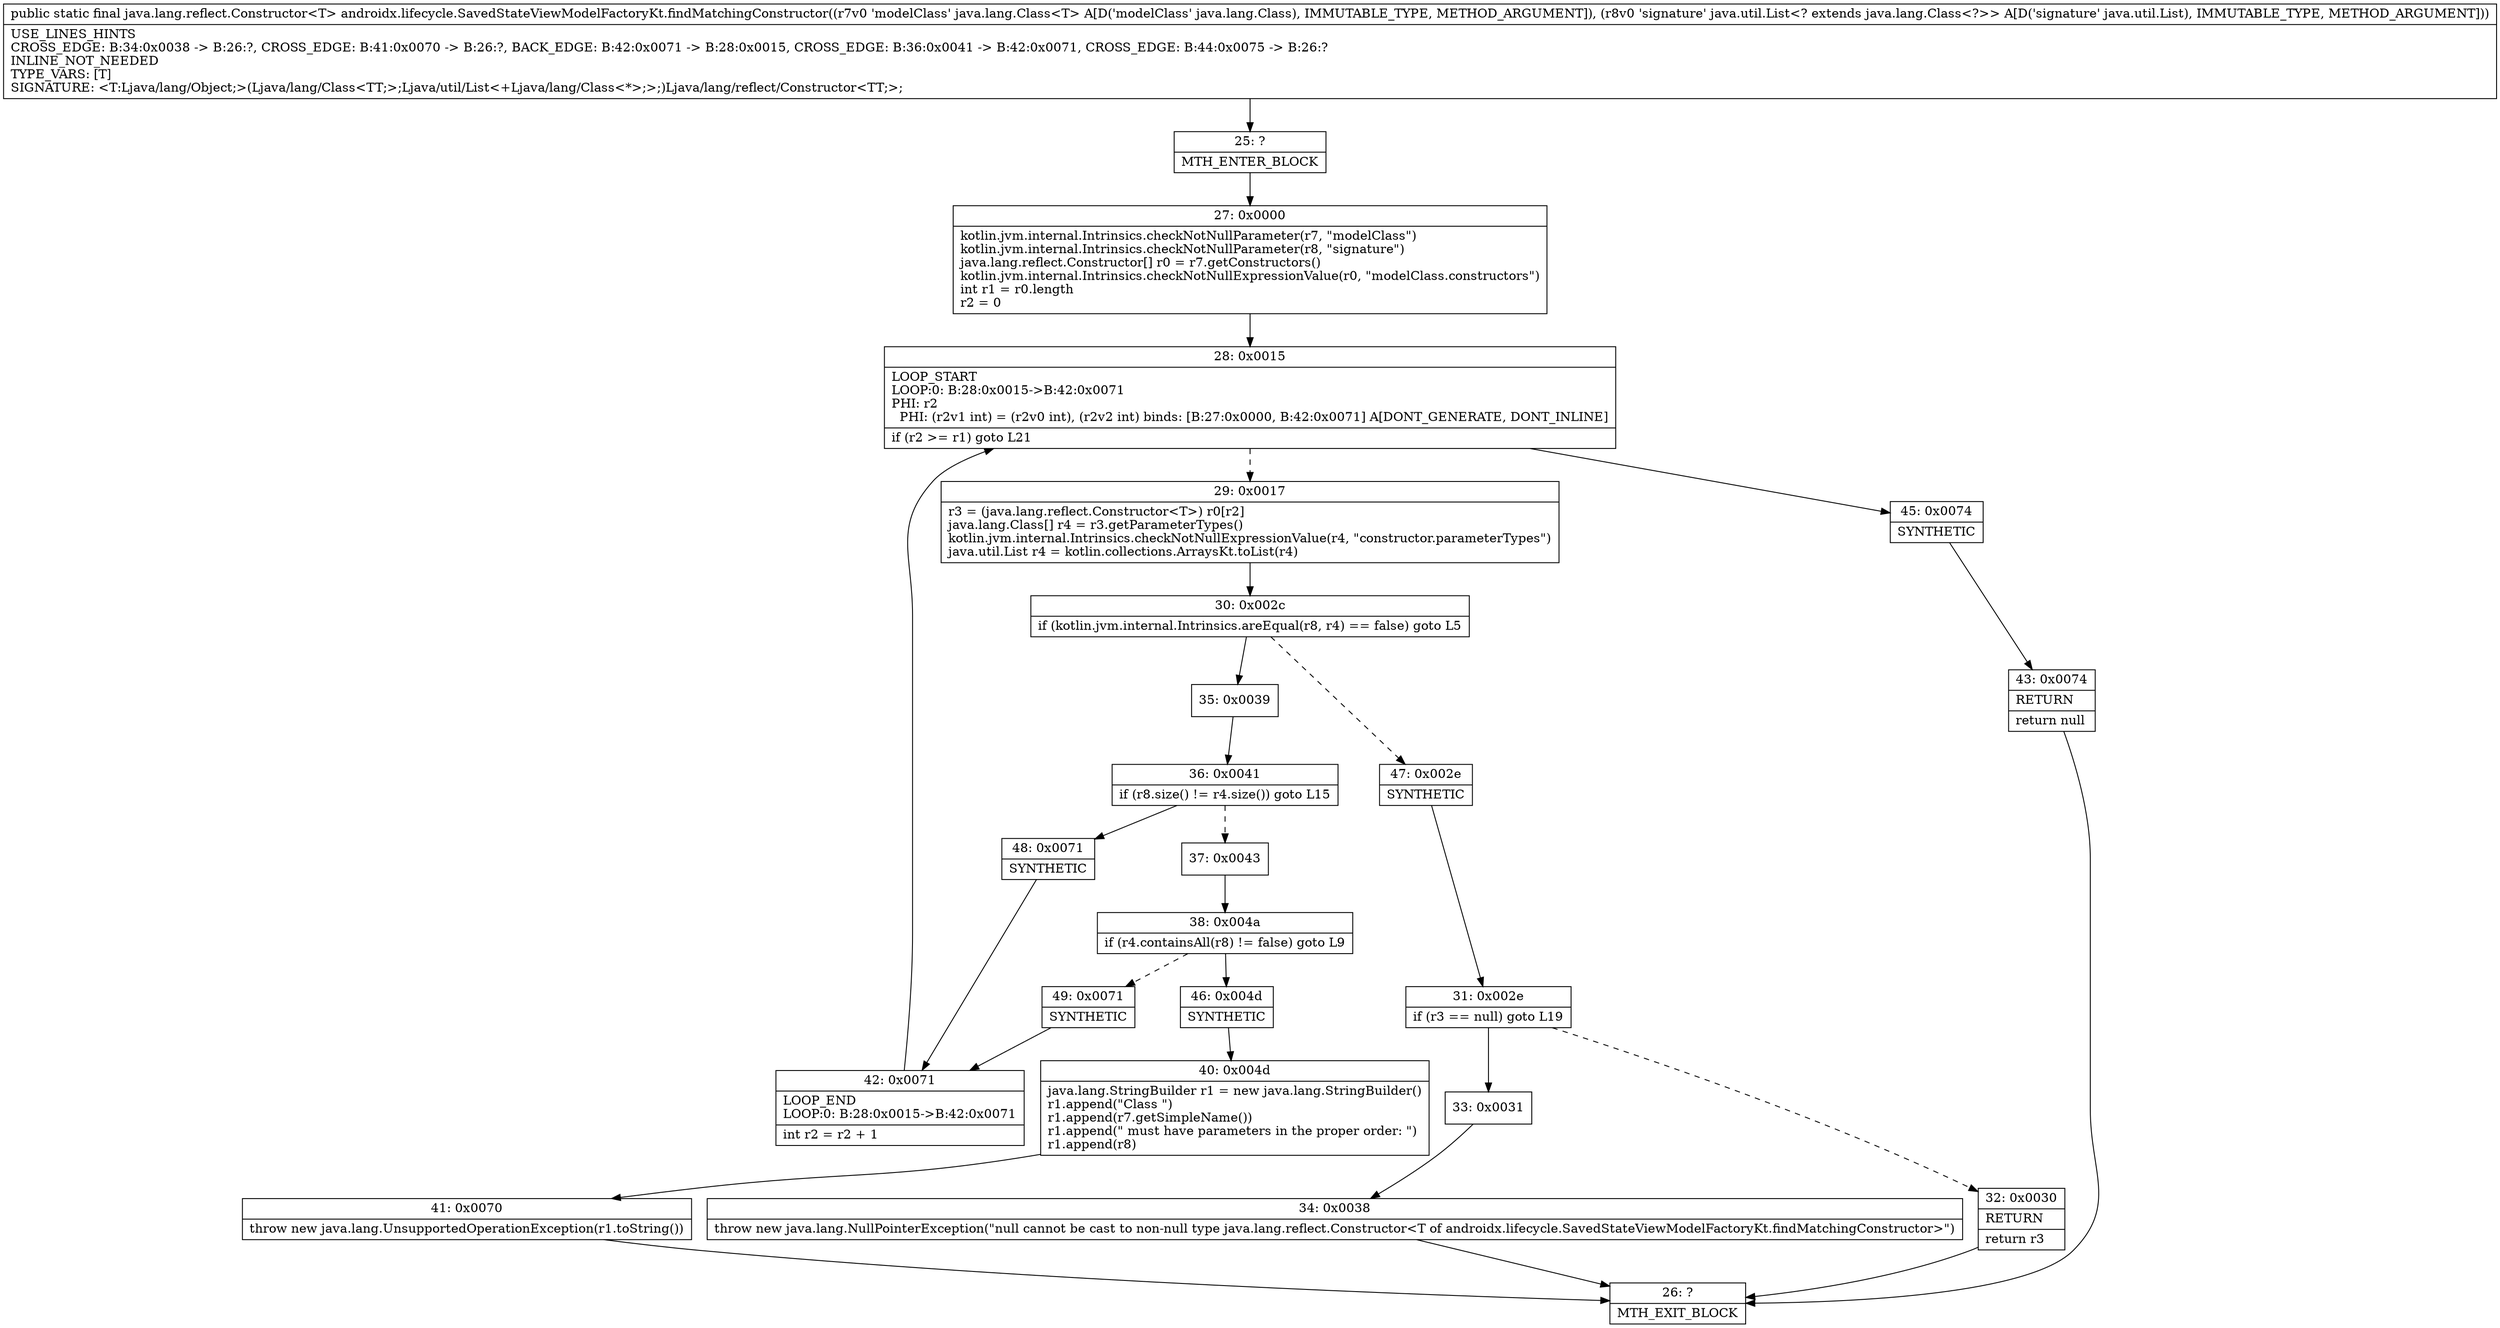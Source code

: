 digraph "CFG forandroidx.lifecycle.SavedStateViewModelFactoryKt.findMatchingConstructor(Ljava\/lang\/Class;Ljava\/util\/List;)Ljava\/lang\/reflect\/Constructor;" {
Node_25 [shape=record,label="{25\:\ ?|MTH_ENTER_BLOCK\l}"];
Node_27 [shape=record,label="{27\:\ 0x0000|kotlin.jvm.internal.Intrinsics.checkNotNullParameter(r7, \"modelClass\")\lkotlin.jvm.internal.Intrinsics.checkNotNullParameter(r8, \"signature\")\ljava.lang.reflect.Constructor[] r0 = r7.getConstructors()\lkotlin.jvm.internal.Intrinsics.checkNotNullExpressionValue(r0, \"modelClass.constructors\")\lint r1 = r0.length\lr2 = 0\l}"];
Node_28 [shape=record,label="{28\:\ 0x0015|LOOP_START\lLOOP:0: B:28:0x0015\-\>B:42:0x0071\lPHI: r2 \l  PHI: (r2v1 int) = (r2v0 int), (r2v2 int) binds: [B:27:0x0000, B:42:0x0071] A[DONT_GENERATE, DONT_INLINE]\l|if (r2 \>= r1) goto L21\l}"];
Node_29 [shape=record,label="{29\:\ 0x0017|r3 = (java.lang.reflect.Constructor\<T\>) r0[r2]\ljava.lang.Class[] r4 = r3.getParameterTypes()\lkotlin.jvm.internal.Intrinsics.checkNotNullExpressionValue(r4, \"constructor.parameterTypes\")\ljava.util.List r4 = kotlin.collections.ArraysKt.toList(r4)\l}"];
Node_30 [shape=record,label="{30\:\ 0x002c|if (kotlin.jvm.internal.Intrinsics.areEqual(r8, r4) == false) goto L5\l}"];
Node_35 [shape=record,label="{35\:\ 0x0039}"];
Node_36 [shape=record,label="{36\:\ 0x0041|if (r8.size() != r4.size()) goto L15\l}"];
Node_37 [shape=record,label="{37\:\ 0x0043}"];
Node_38 [shape=record,label="{38\:\ 0x004a|if (r4.containsAll(r8) != false) goto L9\l}"];
Node_46 [shape=record,label="{46\:\ 0x004d|SYNTHETIC\l}"];
Node_40 [shape=record,label="{40\:\ 0x004d|java.lang.StringBuilder r1 = new java.lang.StringBuilder()\lr1.append(\"Class \")\lr1.append(r7.getSimpleName())\lr1.append(\" must have parameters in the proper order: \")\lr1.append(r8)\l}"];
Node_41 [shape=record,label="{41\:\ 0x0070|throw new java.lang.UnsupportedOperationException(r1.toString())\l}"];
Node_26 [shape=record,label="{26\:\ ?|MTH_EXIT_BLOCK\l}"];
Node_49 [shape=record,label="{49\:\ 0x0071|SYNTHETIC\l}"];
Node_42 [shape=record,label="{42\:\ 0x0071|LOOP_END\lLOOP:0: B:28:0x0015\-\>B:42:0x0071\l|int r2 = r2 + 1\l}"];
Node_48 [shape=record,label="{48\:\ 0x0071|SYNTHETIC\l}"];
Node_47 [shape=record,label="{47\:\ 0x002e|SYNTHETIC\l}"];
Node_31 [shape=record,label="{31\:\ 0x002e|if (r3 == null) goto L19\l}"];
Node_32 [shape=record,label="{32\:\ 0x0030|RETURN\l|return r3\l}"];
Node_33 [shape=record,label="{33\:\ 0x0031}"];
Node_34 [shape=record,label="{34\:\ 0x0038|throw new java.lang.NullPointerException(\"null cannot be cast to non\-null type java.lang.reflect.Constructor\<T of androidx.lifecycle.SavedStateViewModelFactoryKt.findMatchingConstructor\>\")\l}"];
Node_45 [shape=record,label="{45\:\ 0x0074|SYNTHETIC\l}"];
Node_43 [shape=record,label="{43\:\ 0x0074|RETURN\l|return null\l}"];
MethodNode[shape=record,label="{public static final java.lang.reflect.Constructor\<T\> androidx.lifecycle.SavedStateViewModelFactoryKt.findMatchingConstructor((r7v0 'modelClass' java.lang.Class\<T\> A[D('modelClass' java.lang.Class), IMMUTABLE_TYPE, METHOD_ARGUMENT]), (r8v0 'signature' java.util.List\<? extends java.lang.Class\<?\>\> A[D('signature' java.util.List), IMMUTABLE_TYPE, METHOD_ARGUMENT]))  | USE_LINES_HINTS\lCROSS_EDGE: B:34:0x0038 \-\> B:26:?, CROSS_EDGE: B:41:0x0070 \-\> B:26:?, BACK_EDGE: B:42:0x0071 \-\> B:28:0x0015, CROSS_EDGE: B:36:0x0041 \-\> B:42:0x0071, CROSS_EDGE: B:44:0x0075 \-\> B:26:?\lINLINE_NOT_NEEDED\lTYPE_VARS: [T]\lSIGNATURE: \<T:Ljava\/lang\/Object;\>(Ljava\/lang\/Class\<TT;\>;Ljava\/util\/List\<+Ljava\/lang\/Class\<*\>;\>;)Ljava\/lang\/reflect\/Constructor\<TT;\>;\l}"];
MethodNode -> Node_25;Node_25 -> Node_27;
Node_27 -> Node_28;
Node_28 -> Node_29[style=dashed];
Node_28 -> Node_45;
Node_29 -> Node_30;
Node_30 -> Node_35;
Node_30 -> Node_47[style=dashed];
Node_35 -> Node_36;
Node_36 -> Node_37[style=dashed];
Node_36 -> Node_48;
Node_37 -> Node_38;
Node_38 -> Node_46;
Node_38 -> Node_49[style=dashed];
Node_46 -> Node_40;
Node_40 -> Node_41;
Node_41 -> Node_26;
Node_49 -> Node_42;
Node_42 -> Node_28;
Node_48 -> Node_42;
Node_47 -> Node_31;
Node_31 -> Node_32[style=dashed];
Node_31 -> Node_33;
Node_32 -> Node_26;
Node_33 -> Node_34;
Node_34 -> Node_26;
Node_45 -> Node_43;
Node_43 -> Node_26;
}

